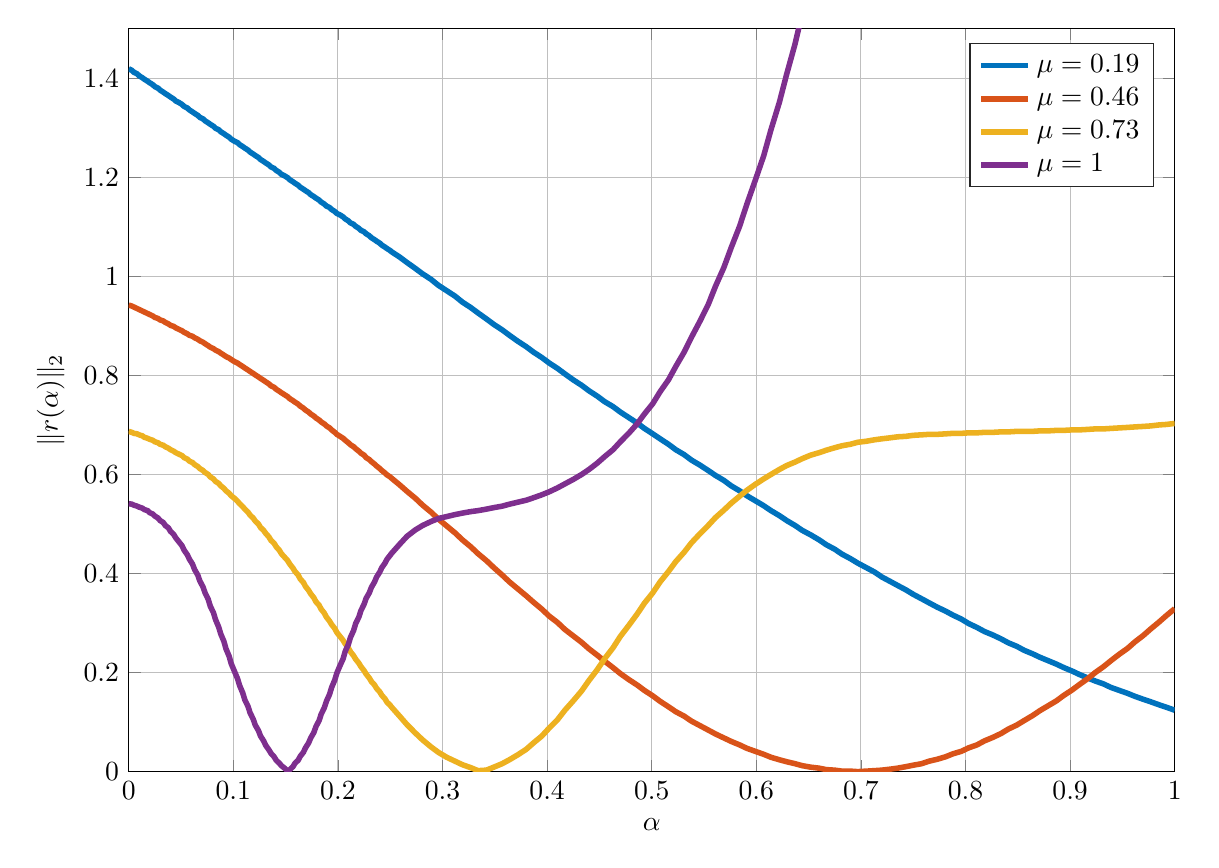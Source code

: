 % This file was created by matlab2tikz.
%
\definecolor{mycolor1}{rgb}{0.0,0.447,0.741}%
\definecolor{mycolor2}{rgb}{0.85,0.325,0.098}%
\definecolor{mycolor3}{rgb}{0.929,0.694,0.125}%
\definecolor{mycolor4}{rgb}{0.494,0.184,0.556}%
%
\begin{tikzpicture}

\begin{axis}[%
width=5.23in,
height=3.717in,
at={(0in,0in)},
scale only axis,
xmin=0,
xmax=1,
xlabel={$\alpha$},
xmajorgrids,
ymin=0,
ymax=1.501,
ylabel={$\|r(\alpha)\|_2$},
ymajorgrids,
axis background/.style={fill=white},
legend style={legend cell align=left,align=left,draw=white!15!black}
]
\addplot [color=mycolor1,solid,line width=2.0pt]
  table[row sep=crcr]{%
0	1.419\\
0.003	1.416\\
0.005	1.412\\
0.008	1.409\\
0.01	1.405\\
0.013	1.401\\
0.015	1.398\\
0.018	1.394\\
0.02	1.391\\
0.023	1.387\\
0.025	1.383\\
0.028	1.38\\
0.03	1.376\\
0.033	1.372\\
0.035	1.369\\
0.038	1.365\\
0.04	1.362\\
0.043	1.358\\
0.045	1.354\\
0.048	1.351\\
0.051	1.347\\
0.053	1.343\\
0.056	1.34\\
0.058	1.336\\
0.061	1.332\\
0.063	1.329\\
0.066	1.325\\
0.068	1.321\\
0.071	1.318\\
0.073	1.314\\
0.076	1.31\\
0.078	1.307\\
0.081	1.303\\
0.083	1.299\\
0.086	1.296\\
0.088	1.292\\
0.091	1.288\\
0.093	1.285\\
0.096	1.281\\
0.098	1.277\\
0.101	1.273\\
0.104	1.27\\
0.106	1.266\\
0.109	1.262\\
0.111	1.259\\
0.114	1.255\\
0.116	1.251\\
0.119	1.247\\
0.121	1.244\\
0.124	1.24\\
0.126	1.236\\
0.129	1.232\\
0.131	1.229\\
0.134	1.225\\
0.136	1.221\\
0.139	1.218\\
0.141	1.214\\
0.144	1.21\\
0.146	1.206\\
0.149	1.203\\
0.152	1.199\\
0.154	1.195\\
0.157	1.191\\
0.159	1.188\\
0.162	1.184\\
0.164	1.18\\
0.167	1.176\\
0.169	1.173\\
0.172	1.169\\
0.174	1.165\\
0.177	1.161\\
0.179	1.158\\
0.182	1.154\\
0.184	1.15\\
0.187	1.146\\
0.189	1.142\\
0.192	1.139\\
0.194	1.135\\
0.197	1.131\\
0.199	1.127\\
0.202	1.124\\
0.205	1.12\\
0.207	1.116\\
0.21	1.112\\
0.212	1.108\\
0.215	1.105\\
0.217	1.101\\
0.22	1.097\\
0.222	1.093\\
0.225	1.09\\
0.227	1.086\\
0.23	1.082\\
0.232	1.078\\
0.235	1.074\\
0.237	1.071\\
0.24	1.067\\
0.242	1.063\\
0.245	1.059\\
0.247	1.056\\
0.25	1.052\\
0.251	1.05\\
0.259	1.039\\
0.266	1.028\\
0.274	1.016\\
0.281	1.005\\
0.289	0.994\\
0.296	0.982\\
0.304	0.971\\
0.312	0.96\\
0.319	0.948\\
0.327	0.937\\
0.334	0.926\\
0.342	0.914\\
0.349	0.903\\
0.357	0.892\\
0.364	0.881\\
0.372	0.869\\
0.38	0.858\\
0.387	0.847\\
0.395	0.836\\
0.402	0.825\\
0.41	0.814\\
0.417	0.803\\
0.425	0.791\\
0.433	0.78\\
0.44	0.769\\
0.448	0.758\\
0.455	0.747\\
0.463	0.737\\
0.47	0.726\\
0.478	0.715\\
0.486	0.704\\
0.493	0.693\\
0.501	0.682\\
0.508	0.672\\
0.516	0.661\\
0.523	0.65\\
0.531	0.64\\
0.538	0.629\\
0.546	0.619\\
0.554	0.608\\
0.561	0.598\\
0.569	0.588\\
0.576	0.577\\
0.584	0.567\\
0.591	0.557\\
0.599	0.547\\
0.607	0.537\\
0.614	0.527\\
0.622	0.517\\
0.629	0.507\\
0.637	0.497\\
0.644	0.487\\
0.652	0.478\\
0.66	0.468\\
0.667	0.458\\
0.675	0.449\\
0.682	0.439\\
0.69	0.43\\
0.697	0.421\\
0.705	0.412\\
0.713	0.403\\
0.72	0.393\\
0.728	0.384\\
0.735	0.376\\
0.743	0.367\\
0.75	0.358\\
0.758	0.349\\
0.765	0.341\\
0.773	0.332\\
0.781	0.324\\
0.788	0.316\\
0.796	0.308\\
0.803	0.299\\
0.811	0.291\\
0.818	0.283\\
0.826	0.276\\
0.834	0.268\\
0.841	0.26\\
0.849	0.253\\
0.856	0.245\\
0.864	0.238\\
0.871	0.231\\
0.879	0.224\\
0.887	0.217\\
0.894	0.21\\
0.902	0.203\\
0.909	0.196\\
0.917	0.189\\
0.924	0.183\\
0.932	0.177\\
0.939	0.17\\
0.947	0.164\\
0.955	0.158\\
0.962	0.152\\
0.97	0.146\\
0.977	0.141\\
0.985	0.135\\
0.992	0.13\\
1	0.124\\
};
\addlegendentry{$\mu =0.19$};

\addplot [color=mycolor2,solid,line width=2.0pt]
  table[row sep=crcr]{%
0	0.942\\
0.003	0.94\\
0.005	0.938\\
0.008	0.935\\
0.01	0.933\\
0.013	0.93\\
0.015	0.928\\
0.018	0.925\\
0.02	0.923\\
0.023	0.92\\
0.025	0.917\\
0.028	0.915\\
0.03	0.912\\
0.033	0.91\\
0.035	0.907\\
0.038	0.904\\
0.04	0.901\\
0.043	0.899\\
0.045	0.896\\
0.048	0.893\\
0.051	0.89\\
0.053	0.887\\
0.056	0.884\\
0.058	0.881\\
0.061	0.879\\
0.063	0.876\\
0.066	0.873\\
0.068	0.87\\
0.071	0.867\\
0.073	0.864\\
0.076	0.86\\
0.078	0.857\\
0.081	0.854\\
0.083	0.851\\
0.086	0.848\\
0.088	0.845\\
0.091	0.841\\
0.093	0.838\\
0.096	0.835\\
0.098	0.832\\
0.101	0.828\\
0.104	0.825\\
0.106	0.822\\
0.109	0.818\\
0.111	0.815\\
0.114	0.811\\
0.116	0.808\\
0.119	0.804\\
0.121	0.801\\
0.124	0.797\\
0.126	0.794\\
0.129	0.79\\
0.131	0.787\\
0.134	0.783\\
0.136	0.779\\
0.139	0.776\\
0.141	0.772\\
0.144	0.768\\
0.146	0.765\\
0.149	0.761\\
0.152	0.757\\
0.154	0.753\\
0.157	0.749\\
0.159	0.746\\
0.162	0.742\\
0.164	0.738\\
0.167	0.734\\
0.169	0.73\\
0.172	0.726\\
0.174	0.722\\
0.177	0.718\\
0.179	0.714\\
0.182	0.71\\
0.184	0.706\\
0.187	0.702\\
0.189	0.698\\
0.192	0.694\\
0.194	0.69\\
0.197	0.685\\
0.199	0.681\\
0.202	0.677\\
0.205	0.673\\
0.207	0.669\\
0.21	0.664\\
0.212	0.66\\
0.215	0.656\\
0.217	0.652\\
0.22	0.647\\
0.222	0.643\\
0.225	0.639\\
0.227	0.634\\
0.23	0.63\\
0.232	0.626\\
0.235	0.621\\
0.237	0.617\\
0.24	0.612\\
0.242	0.608\\
0.245	0.603\\
0.247	0.599\\
0.25	0.595\\
0.251	0.593\\
0.259	0.579\\
0.266	0.566\\
0.274	0.552\\
0.281	0.538\\
0.289	0.524\\
0.296	0.51\\
0.304	0.496\\
0.312	0.482\\
0.319	0.468\\
0.327	0.454\\
0.334	0.44\\
0.342	0.426\\
0.349	0.412\\
0.357	0.397\\
0.364	0.383\\
0.372	0.369\\
0.38	0.355\\
0.387	0.342\\
0.395	0.328\\
0.402	0.314\\
0.41	0.301\\
0.417	0.287\\
0.425	0.274\\
0.433	0.261\\
0.44	0.248\\
0.448	0.235\\
0.455	0.223\\
0.463	0.21\\
0.47	0.198\\
0.478	0.186\\
0.486	0.175\\
0.493	0.164\\
0.501	0.153\\
0.508	0.142\\
0.516	0.131\\
0.523	0.121\\
0.531	0.112\\
0.538	0.102\\
0.546	0.093\\
0.554	0.084\\
0.561	0.076\\
0.569	0.068\\
0.576	0.061\\
0.584	0.054\\
0.591	0.047\\
0.599	0.041\\
0.607	0.035\\
0.614	0.029\\
0.622	0.024\\
0.629	0.02\\
0.637	0.016\\
0.644	0.012\\
0.652	0.009\\
0.66	0.007\\
0.667	0.004\\
0.675	0.003\\
0.682	0.001\\
0.69	0.001\\
0.697	3.877e-05\\
0.705	0.001\\
0.713	0.002\\
0.72	0.003\\
0.728	0.005\\
0.735	0.007\\
0.743	0.01\\
0.75	0.013\\
0.758	0.016\\
0.765	0.021\\
0.773	0.025\\
0.781	0.03\\
0.788	0.036\\
0.796	0.041\\
0.803	0.048\\
0.811	0.054\\
0.818	0.062\\
0.826	0.069\\
0.834	0.077\\
0.841	0.086\\
0.849	0.094\\
0.856	0.103\\
0.864	0.113\\
0.871	0.123\\
0.879	0.133\\
0.887	0.143\\
0.894	0.154\\
0.902	0.165\\
0.909	0.176\\
0.917	0.188\\
0.924	0.2\\
0.932	0.212\\
0.939	0.224\\
0.947	0.237\\
0.955	0.249\\
0.962	0.262\\
0.97	0.275\\
0.977	0.288\\
0.985	0.302\\
0.992	0.315\\
1	0.329\\
};
\addlegendentry{$\mu =0.46$};

\addplot [color=mycolor3,solid,line width=2.0pt]
  table[row sep=crcr]{%
0	0.687\\
0.003	0.685\\
0.005	0.683\\
0.008	0.682\\
0.01	0.68\\
0.013	0.678\\
0.015	0.675\\
0.018	0.673\\
0.02	0.671\\
0.023	0.669\\
0.025	0.666\\
0.028	0.664\\
0.03	0.661\\
0.033	0.659\\
0.035	0.656\\
0.038	0.653\\
0.04	0.65\\
0.043	0.647\\
0.045	0.644\\
0.048	0.641\\
0.051	0.638\\
0.053	0.634\\
0.056	0.631\\
0.058	0.627\\
0.061	0.624\\
0.063	0.62\\
0.066	0.616\\
0.068	0.612\\
0.071	0.608\\
0.073	0.604\\
0.076	0.6\\
0.078	0.595\\
0.081	0.591\\
0.083	0.586\\
0.086	0.582\\
0.088	0.577\\
0.091	0.572\\
0.093	0.567\\
0.096	0.562\\
0.098	0.557\\
0.101	0.552\\
0.104	0.546\\
0.106	0.541\\
0.109	0.535\\
0.111	0.53\\
0.114	0.524\\
0.116	0.518\\
0.119	0.512\\
0.121	0.506\\
0.124	0.5\\
0.126	0.493\\
0.129	0.487\\
0.131	0.481\\
0.134	0.474\\
0.136	0.467\\
0.139	0.461\\
0.141	0.454\\
0.144	0.447\\
0.146	0.44\\
0.149	0.433\\
0.152	0.426\\
0.154	0.419\\
0.157	0.411\\
0.159	0.404\\
0.162	0.397\\
0.164	0.389\\
0.167	0.382\\
0.169	0.374\\
0.172	0.366\\
0.174	0.359\\
0.177	0.351\\
0.179	0.343\\
0.182	0.336\\
0.184	0.328\\
0.187	0.32\\
0.189	0.312\\
0.192	0.304\\
0.194	0.297\\
0.197	0.289\\
0.199	0.281\\
0.202	0.273\\
0.205	0.265\\
0.207	0.258\\
0.21	0.25\\
0.212	0.242\\
0.215	0.234\\
0.217	0.227\\
0.22	0.219\\
0.222	0.212\\
0.225	0.204\\
0.227	0.197\\
0.23	0.189\\
0.232	0.182\\
0.235	0.175\\
0.237	0.168\\
0.24	0.161\\
0.242	0.154\\
0.245	0.147\\
0.247	0.14\\
0.25	0.134\\
0.251	0.131\\
0.259	0.112\\
0.266	0.095\\
0.274	0.078\\
0.281	0.064\\
0.289	0.05\\
0.296	0.039\\
0.304	0.029\\
0.312	0.021\\
0.319	0.014\\
0.327	0.008\\
0.334	0.002\\
0.342	0.003\\
0.349	0.009\\
0.357	0.016\\
0.364	0.024\\
0.372	0.034\\
0.38	0.045\\
0.387	0.058\\
0.395	0.072\\
0.402	0.088\\
0.41	0.105\\
0.417	0.124\\
0.425	0.143\\
0.433	0.163\\
0.44	0.184\\
0.448	0.206\\
0.455	0.228\\
0.463	0.25\\
0.47	0.273\\
0.478	0.295\\
0.486	0.318\\
0.493	0.34\\
0.501	0.361\\
0.508	0.383\\
0.516	0.404\\
0.523	0.424\\
0.531	0.443\\
0.538	0.462\\
0.546	0.48\\
0.554	0.497\\
0.561	0.513\\
0.569	0.528\\
0.576	0.542\\
0.584	0.556\\
0.591	0.568\\
0.599	0.58\\
0.607	0.591\\
0.614	0.6\\
0.622	0.61\\
0.629	0.618\\
0.637	0.625\\
0.644	0.632\\
0.652	0.639\\
0.66	0.644\\
0.667	0.649\\
0.675	0.654\\
0.682	0.658\\
0.69	0.661\\
0.697	0.665\\
0.705	0.667\\
0.713	0.67\\
0.72	0.672\\
0.728	0.674\\
0.735	0.676\\
0.743	0.677\\
0.75	0.679\\
0.758	0.68\\
0.765	0.681\\
0.773	0.681\\
0.781	0.682\\
0.788	0.683\\
0.796	0.683\\
0.803	0.684\\
0.811	0.684\\
0.818	0.685\\
0.826	0.685\\
0.834	0.686\\
0.841	0.686\\
0.849	0.687\\
0.856	0.687\\
0.864	0.687\\
0.871	0.688\\
0.879	0.688\\
0.887	0.689\\
0.894	0.689\\
0.902	0.69\\
0.909	0.69\\
0.917	0.691\\
0.924	0.692\\
0.932	0.692\\
0.939	0.693\\
0.947	0.694\\
0.955	0.695\\
0.962	0.696\\
0.97	0.697\\
0.977	0.698\\
0.985	0.7\\
0.992	0.701\\
1	0.703\\
};
\addlegendentry{$\mu =0.73$};

\addplot [color=mycolor4,solid,line width=2.0pt]
  table[row sep=crcr]{%
0	0.541\\
0.003	0.54\\
0.005	0.538\\
0.008	0.536\\
0.01	0.534\\
0.013	0.532\\
0.015	0.529\\
0.018	0.527\\
0.02	0.523\\
0.023	0.52\\
0.025	0.516\\
0.028	0.512\\
0.03	0.507\\
0.033	0.503\\
0.035	0.497\\
0.038	0.492\\
0.04	0.485\\
0.043	0.479\\
0.045	0.472\\
0.048	0.464\\
0.051	0.456\\
0.053	0.447\\
0.056	0.438\\
0.058	0.429\\
0.061	0.419\\
0.063	0.408\\
0.066	0.397\\
0.068	0.385\\
0.071	0.373\\
0.073	0.361\\
0.076	0.348\\
0.078	0.334\\
0.081	0.321\\
0.083	0.307\\
0.086	0.292\\
0.088	0.278\\
0.091	0.263\\
0.093	0.248\\
0.096	0.233\\
0.098	0.218\\
0.101	0.203\\
0.104	0.188\\
0.106	0.174\\
0.109	0.159\\
0.111	0.145\\
0.114	0.132\\
0.116	0.119\\
0.119	0.106\\
0.121	0.094\\
0.124	0.083\\
0.126	0.072\\
0.129	0.062\\
0.131	0.053\\
0.134	0.044\\
0.136	0.037\\
0.139	0.03\\
0.141	0.023\\
0.144	0.017\\
0.146	0.012\\
0.149	0.007\\
0.152	0.001\\
0.154	0.004\\
0.157	0.01\\
0.159	0.017\\
0.162	0.023\\
0.164	0.031\\
0.167	0.039\\
0.169	0.048\\
0.172	0.058\\
0.174	0.068\\
0.177	0.079\\
0.179	0.091\\
0.182	0.103\\
0.184	0.116\\
0.187	0.129\\
0.189	0.142\\
0.192	0.156\\
0.194	0.17\\
0.197	0.185\\
0.199	0.199\\
0.202	0.214\\
0.205	0.228\\
0.207	0.243\\
0.21	0.257\\
0.212	0.271\\
0.215	0.285\\
0.217	0.299\\
0.22	0.312\\
0.222	0.325\\
0.225	0.338\\
0.227	0.35\\
0.23	0.361\\
0.232	0.372\\
0.235	0.383\\
0.237	0.393\\
0.24	0.403\\
0.242	0.412\\
0.245	0.421\\
0.247	0.429\\
0.25	0.437\\
0.251	0.44\\
0.259	0.459\\
0.266	0.475\\
0.274	0.488\\
0.281	0.497\\
0.289	0.505\\
0.296	0.511\\
0.304	0.515\\
0.312	0.519\\
0.319	0.522\\
0.327	0.525\\
0.334	0.527\\
0.342	0.53\\
0.349	0.533\\
0.357	0.536\\
0.364	0.54\\
0.372	0.544\\
0.38	0.548\\
0.387	0.553\\
0.395	0.559\\
0.402	0.565\\
0.41	0.573\\
0.417	0.581\\
0.425	0.59\\
0.433	0.6\\
0.44	0.61\\
0.448	0.623\\
0.455	0.636\\
0.463	0.65\\
0.47	0.666\\
0.478	0.683\\
0.486	0.702\\
0.493	0.722\\
0.501	0.743\\
0.508	0.767\\
0.516	0.791\\
0.523	0.818\\
0.531	0.847\\
0.538	0.877\\
0.546	0.909\\
0.554	0.943\\
0.561	0.98\\
0.569	1.018\\
0.576	1.058\\
0.584	1.101\\
0.591	1.146\\
0.599	1.194\\
0.607	1.243\\
0.614	1.296\\
0.622	1.351\\
0.629	1.408\\
0.637	1.469\\
0.644	1.532\\
0.652	1.598\\
0.66	1.668\\
0.667	1.74\\
0.675	1.816\\
0.682	1.895\\
0.69	1.978\\
0.697	2.064\\
0.705	2.154\\
0.713	2.248\\
0.72	2.347\\
0.728	2.449\\
0.735	2.556\\
0.743	2.667\\
0.75	2.784\\
0.758	2.905\\
0.765	3.031\\
0.773	3.163\\
0.781	3.3\\
0.788	3.444\\
0.796	3.593\\
0.803	3.749\\
0.811	3.911\\
0.818	4.08\\
0.826	4.257\\
0.834	4.44\\
0.841	4.632\\
0.849	4.832\\
0.856	5.04\\
0.864	5.257\\
0.871	5.484\\
0.879	5.72\\
0.887	5.966\\
0.894	6.222\\
0.902	6.49\\
0.909	6.769\\
0.917	7.06\\
0.924	7.363\\
0.932	7.68\\
0.939	8.01\\
0.947	8.354\\
0.955	8.714\\
0.962	9.088\\
0.97	9.479\\
0.977	9.887\\
0.985	10.313\\
0.992	10.757\\
1	11.22\\
};
\addlegendentry{$\mu =   1$};

\end{axis}
\end{tikzpicture}%